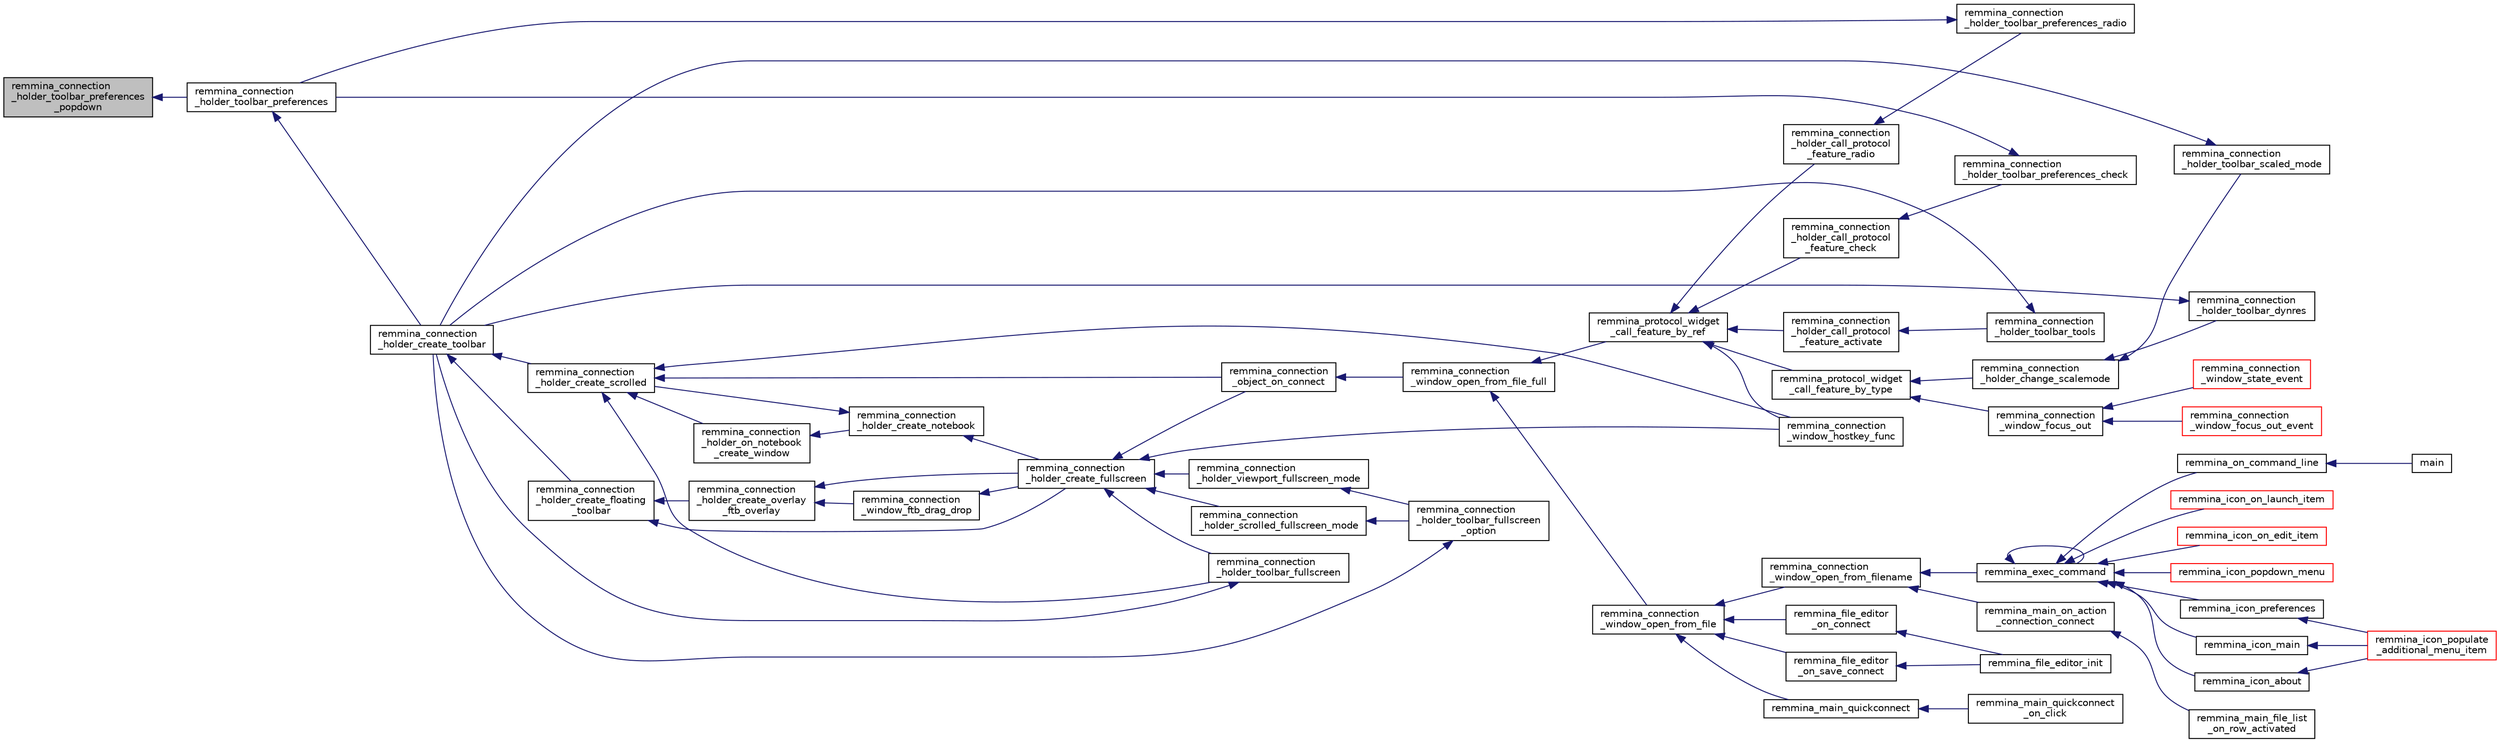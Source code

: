 digraph "remmina_connection_holder_toolbar_preferences_popdown"
{
  edge [fontname="Helvetica",fontsize="10",labelfontname="Helvetica",labelfontsize="10"];
  node [fontname="Helvetica",fontsize="10",shape=record];
  rankdir="LR";
  Node8305 [label="remmina_connection\l_holder_toolbar_preferences\l_popdown",height=0.2,width=0.4,color="black", fillcolor="grey75", style="filled", fontcolor="black"];
  Node8305 -> Node8306 [dir="back",color="midnightblue",fontsize="10",style="solid",fontname="Helvetica"];
  Node8306 [label="remmina_connection\l_holder_toolbar_preferences",height=0.2,width=0.4,color="black", fillcolor="white", style="filled",URL="$remmina__connection__window_8c.html#a78ec7d6e66d6e6569c1a9a0230c74bc8"];
  Node8306 -> Node8307 [dir="back",color="midnightblue",fontsize="10",style="solid",fontname="Helvetica"];
  Node8307 [label="remmina_connection\l_holder_create_toolbar",height=0.2,width=0.4,color="black", fillcolor="white", style="filled",URL="$remmina__connection__window_8c.html#af8138da72278e9e9000276e08a6fd984"];
  Node8307 -> Node8308 [dir="back",color="midnightblue",fontsize="10",style="solid",fontname="Helvetica"];
  Node8308 [label="remmina_connection\l_holder_create_floating\l_toolbar",height=0.2,width=0.4,color="black", fillcolor="white", style="filled",URL="$remmina__connection__window_8c.html#a967dca6c1876afc3e6bcb763f9709d43"];
  Node8308 -> Node8309 [dir="back",color="midnightblue",fontsize="10",style="solid",fontname="Helvetica"];
  Node8309 [label="remmina_connection\l_holder_create_overlay\l_ftb_overlay",height=0.2,width=0.4,color="black", fillcolor="white", style="filled",URL="$remmina__connection__window_8c.html#ab2edcb806312b3367c70fbb13c383ae0"];
  Node8309 -> Node8310 [dir="back",color="midnightblue",fontsize="10",style="solid",fontname="Helvetica"];
  Node8310 [label="remmina_connection\l_window_ftb_drag_drop",height=0.2,width=0.4,color="black", fillcolor="white", style="filled",URL="$remmina__connection__window_8c.html#a15c9b2bd929f8f2bb64d0bb6fa60f067"];
  Node8310 -> Node8311 [dir="back",color="midnightblue",fontsize="10",style="solid",fontname="Helvetica"];
  Node8311 [label="remmina_connection\l_holder_create_fullscreen",height=0.2,width=0.4,color="black", fillcolor="white", style="filled",URL="$remmina__connection__window_8c.html#ae67ca4d276339723c1ff87fc224eaccf"];
  Node8311 -> Node8312 [dir="back",color="midnightblue",fontsize="10",style="solid",fontname="Helvetica"];
  Node8312 [label="remmina_connection\l_holder_toolbar_fullscreen",height=0.2,width=0.4,color="black", fillcolor="white", style="filled",URL="$remmina__connection__window_8c.html#a02ac20f50f1b7b816bd7208127efdbee"];
  Node8312 -> Node8307 [dir="back",color="midnightblue",fontsize="10",style="solid",fontname="Helvetica"];
  Node8311 -> Node8313 [dir="back",color="midnightblue",fontsize="10",style="solid",fontname="Helvetica"];
  Node8313 [label="remmina_connection\l_holder_viewport_fullscreen_mode",height=0.2,width=0.4,color="black", fillcolor="white", style="filled",URL="$remmina__connection__window_8c.html#a0e99d0ff8c39f2c6de508eee9ef498c5"];
  Node8313 -> Node8314 [dir="back",color="midnightblue",fontsize="10",style="solid",fontname="Helvetica"];
  Node8314 [label="remmina_connection\l_holder_toolbar_fullscreen\l_option",height=0.2,width=0.4,color="black", fillcolor="white", style="filled",URL="$remmina__connection__window_8c.html#a1415cdcbed0e6fe9a7978586bf132207"];
  Node8314 -> Node8307 [dir="back",color="midnightblue",fontsize="10",style="solid",fontname="Helvetica"];
  Node8311 -> Node8315 [dir="back",color="midnightblue",fontsize="10",style="solid",fontname="Helvetica"];
  Node8315 [label="remmina_connection\l_holder_scrolled_fullscreen_mode",height=0.2,width=0.4,color="black", fillcolor="white", style="filled",URL="$remmina__connection__window_8c.html#aa25cae5c0e15e13b817b925e42a044a9"];
  Node8315 -> Node8314 [dir="back",color="midnightblue",fontsize="10",style="solid",fontname="Helvetica"];
  Node8311 -> Node8316 [dir="back",color="midnightblue",fontsize="10",style="solid",fontname="Helvetica"];
  Node8316 [label="remmina_connection\l_window_hostkey_func",height=0.2,width=0.4,color="black", fillcolor="white", style="filled",URL="$remmina__connection__window_8c.html#abef663d930076deb3105f86dabe2a9c3"];
  Node8311 -> Node8317 [dir="back",color="midnightblue",fontsize="10",style="solid",fontname="Helvetica"];
  Node8317 [label="remmina_connection\l_object_on_connect",height=0.2,width=0.4,color="black", fillcolor="white", style="filled",URL="$remmina__connection__window_8c.html#a0ad685a873ecef95ec13caba17e0c22e"];
  Node8317 -> Node8318 [dir="back",color="midnightblue",fontsize="10",style="solid",fontname="Helvetica"];
  Node8318 [label="remmina_connection\l_window_open_from_file_full",height=0.2,width=0.4,color="black", fillcolor="white", style="filled",URL="$remmina__connection__window_8h.html#adbf2b670ca3bae96a99cb0b36021a961"];
  Node8318 -> Node8319 [dir="back",color="midnightblue",fontsize="10",style="solid",fontname="Helvetica"];
  Node8319 [label="remmina_connection\l_window_open_from_file",height=0.2,width=0.4,color="black", fillcolor="white", style="filled",URL="$remmina__connection__window_8h.html#a1c7f722a89609523cc4de079cc82f23c"];
  Node8319 -> Node8320 [dir="back",color="midnightblue",fontsize="10",style="solid",fontname="Helvetica"];
  Node8320 [label="remmina_connection\l_window_open_from_filename",height=0.2,width=0.4,color="black", fillcolor="white", style="filled",URL="$remmina__connection__window_8h.html#ab0ed27ef360efc7d92906cbabf9da5db"];
  Node8320 -> Node8321 [dir="back",color="midnightblue",fontsize="10",style="solid",fontname="Helvetica"];
  Node8321 [label="remmina_exec_command",height=0.2,width=0.4,color="black", fillcolor="white", style="filled",URL="$remmina__exec_8h.html#a424cabdcff647797061e7482049d62a7"];
  Node8321 -> Node8322 [dir="back",color="midnightblue",fontsize="10",style="solid",fontname="Helvetica"];
  Node8322 [label="remmina_on_command_line",height=0.2,width=0.4,color="black", fillcolor="white", style="filled",URL="$remmina_8c.html#aeb286fc5bd52ab5382ab8cb495dc2914"];
  Node8322 -> Node8323 [dir="back",color="midnightblue",fontsize="10",style="solid",fontname="Helvetica"];
  Node8323 [label="main",height=0.2,width=0.4,color="black", fillcolor="white", style="filled",URL="$remmina_8c.html#a0ddf1224851353fc92bfbff6f499fa97"];
  Node8321 -> Node8321 [dir="back",color="midnightblue",fontsize="10",style="solid",fontname="Helvetica"];
  Node8321 -> Node8324 [dir="back",color="midnightblue",fontsize="10",style="solid",fontname="Helvetica"];
  Node8324 [label="remmina_icon_main",height=0.2,width=0.4,color="black", fillcolor="white", style="filled",URL="$remmina__icon_8c.html#a920476110ab6410c8fc8cf734109e497"];
  Node8324 -> Node8325 [dir="back",color="midnightblue",fontsize="10",style="solid",fontname="Helvetica"];
  Node8325 [label="remmina_icon_populate\l_additional_menu_item",height=0.2,width=0.4,color="red", fillcolor="white", style="filled",URL="$remmina__icon_8c.html#a8aaf73ed94cf20dcce1c7be26262cb56"];
  Node8321 -> Node8335 [dir="back",color="midnightblue",fontsize="10",style="solid",fontname="Helvetica"];
  Node8335 [label="remmina_icon_preferences",height=0.2,width=0.4,color="black", fillcolor="white", style="filled",URL="$remmina__icon_8c.html#ad3b0e3d12e4854eae05b1afea19da404"];
  Node8335 -> Node8325 [dir="back",color="midnightblue",fontsize="10",style="solid",fontname="Helvetica"];
  Node8321 -> Node8336 [dir="back",color="midnightblue",fontsize="10",style="solid",fontname="Helvetica"];
  Node8336 [label="remmina_icon_about",height=0.2,width=0.4,color="black", fillcolor="white", style="filled",URL="$remmina__icon_8c.html#a5cdf1958ef01e49889bcee2e90e2cf71"];
  Node8336 -> Node8325 [dir="back",color="midnightblue",fontsize="10",style="solid",fontname="Helvetica"];
  Node8321 -> Node8337 [dir="back",color="midnightblue",fontsize="10",style="solid",fontname="Helvetica"];
  Node8337 [label="remmina_icon_on_launch_item",height=0.2,width=0.4,color="red", fillcolor="white", style="filled",URL="$remmina__icon_8c.html#ad1699688680e12abcfd5c74dd2f76d83"];
  Node8321 -> Node8340 [dir="back",color="midnightblue",fontsize="10",style="solid",fontname="Helvetica"];
  Node8340 [label="remmina_icon_on_edit_item",height=0.2,width=0.4,color="red", fillcolor="white", style="filled",URL="$remmina__icon_8c.html#af8708120906a8dc41a7998ebf9ecd129"];
  Node8321 -> Node8341 [dir="back",color="midnightblue",fontsize="10",style="solid",fontname="Helvetica"];
  Node8341 [label="remmina_icon_popdown_menu",height=0.2,width=0.4,color="red", fillcolor="white", style="filled",URL="$remmina__icon_8c.html#a444be76e3c3a065279c5f9abc7fae833"];
  Node8320 -> Node8342 [dir="back",color="midnightblue",fontsize="10",style="solid",fontname="Helvetica"];
  Node8342 [label="remmina_main_on_action\l_connection_connect",height=0.2,width=0.4,color="black", fillcolor="white", style="filled",URL="$remmina__main_8c.html#ae023d1cb099a4f7bee79f13760566cbf"];
  Node8342 -> Node8343 [dir="back",color="midnightblue",fontsize="10",style="solid",fontname="Helvetica"];
  Node8343 [label="remmina_main_file_list\l_on_row_activated",height=0.2,width=0.4,color="black", fillcolor="white", style="filled",URL="$remmina__main_8c.html#aba1a89a2400c5cc8373c6bd34602ac10"];
  Node8319 -> Node8344 [dir="back",color="midnightblue",fontsize="10",style="solid",fontname="Helvetica"];
  Node8344 [label="remmina_file_editor\l_on_connect",height=0.2,width=0.4,color="black", fillcolor="white", style="filled",URL="$remmina__file__editor_8c.html#a73b8581fd1fd77532b748d91a2951f25"];
  Node8344 -> Node8328 [dir="back",color="midnightblue",fontsize="10",style="solid",fontname="Helvetica"];
  Node8328 [label="remmina_file_editor_init",height=0.2,width=0.4,color="black", fillcolor="white", style="filled",URL="$remmina__file__editor_8c.html#a9afd8d41c66f547320930eb331f3124d"];
  Node8319 -> Node8329 [dir="back",color="midnightblue",fontsize="10",style="solid",fontname="Helvetica"];
  Node8329 [label="remmina_file_editor\l_on_save_connect",height=0.2,width=0.4,color="black", fillcolor="white", style="filled",URL="$remmina__file__editor_8c.html#a57224f3f69f04f398de563b71be6b18e"];
  Node8329 -> Node8328 [dir="back",color="midnightblue",fontsize="10",style="solid",fontname="Helvetica"];
  Node8319 -> Node8345 [dir="back",color="midnightblue",fontsize="10",style="solid",fontname="Helvetica"];
  Node8345 [label="remmina_main_quickconnect",height=0.2,width=0.4,color="black", fillcolor="white", style="filled",URL="$remmina__main_8c.html#a802458852abacebfb16f1f4295806a01"];
  Node8345 -> Node8346 [dir="back",color="midnightblue",fontsize="10",style="solid",fontname="Helvetica"];
  Node8346 [label="remmina_main_quickconnect\l_on_click",height=0.2,width=0.4,color="black", fillcolor="white", style="filled",URL="$remmina__main_8c.html#a210e9e04c7c97cc86412044de31f659d"];
  Node8318 -> Node8347 [dir="back",color="midnightblue",fontsize="10",style="solid",fontname="Helvetica"];
  Node8347 [label="remmina_protocol_widget\l_call_feature_by_ref",height=0.2,width=0.4,color="black", fillcolor="white", style="filled",URL="$remmina__protocol__widget_8h.html#a605b69a9aa4393024369cc5070488692"];
  Node8347 -> Node8348 [dir="back",color="midnightblue",fontsize="10",style="solid",fontname="Helvetica"];
  Node8348 [label="remmina_connection\l_holder_call_protocol\l_feature_radio",height=0.2,width=0.4,color="black", fillcolor="white", style="filled",URL="$remmina__connection__window_8c.html#a86280cb973101817f7410af393bc2f98"];
  Node8348 -> Node8349 [dir="back",color="midnightblue",fontsize="10",style="solid",fontname="Helvetica"];
  Node8349 [label="remmina_connection\l_holder_toolbar_preferences_radio",height=0.2,width=0.4,color="black", fillcolor="white", style="filled",URL="$remmina__connection__window_8c.html#a1ddab4aacc284c606ab237eae9c0b5a9"];
  Node8349 -> Node8306 [dir="back",color="midnightblue",fontsize="10",style="solid",fontname="Helvetica"];
  Node8347 -> Node8350 [dir="back",color="midnightblue",fontsize="10",style="solid",fontname="Helvetica"];
  Node8350 [label="remmina_connection\l_holder_call_protocol\l_feature_check",height=0.2,width=0.4,color="black", fillcolor="white", style="filled",URL="$remmina__connection__window_8c.html#a8d924ded7fe147df8b5f113e2fb1d6e7"];
  Node8350 -> Node8351 [dir="back",color="midnightblue",fontsize="10",style="solid",fontname="Helvetica"];
  Node8351 [label="remmina_connection\l_holder_toolbar_preferences_check",height=0.2,width=0.4,color="black", fillcolor="white", style="filled",URL="$remmina__connection__window_8c.html#ada0dce340f5f1484c496a2357e8a2c69"];
  Node8351 -> Node8306 [dir="back",color="midnightblue",fontsize="10",style="solid",fontname="Helvetica"];
  Node8347 -> Node8352 [dir="back",color="midnightblue",fontsize="10",style="solid",fontname="Helvetica"];
  Node8352 [label="remmina_connection\l_holder_call_protocol\l_feature_activate",height=0.2,width=0.4,color="black", fillcolor="white", style="filled",URL="$remmina__connection__window_8c.html#a4507b43c6fd10bc68d9512c6b253a552"];
  Node8352 -> Node8353 [dir="back",color="midnightblue",fontsize="10",style="solid",fontname="Helvetica"];
  Node8353 [label="remmina_connection\l_holder_toolbar_tools",height=0.2,width=0.4,color="black", fillcolor="white", style="filled",URL="$remmina__connection__window_8c.html#a51cc0b2274049920f67c71047bd76213"];
  Node8353 -> Node8307 [dir="back",color="midnightblue",fontsize="10",style="solid",fontname="Helvetica"];
  Node8347 -> Node8316 [dir="back",color="midnightblue",fontsize="10",style="solid",fontname="Helvetica"];
  Node8347 -> Node8354 [dir="back",color="midnightblue",fontsize="10",style="solid",fontname="Helvetica"];
  Node8354 [label="remmina_protocol_widget\l_call_feature_by_type",height=0.2,width=0.4,color="black", fillcolor="white", style="filled",URL="$remmina__protocol__widget_8h.html#a6a630e96e5b914d60d678ae8eaad4cd9"];
  Node8354 -> Node8355 [dir="back",color="midnightblue",fontsize="10",style="solid",fontname="Helvetica"];
  Node8355 [label="remmina_connection\l_holder_change_scalemode",height=0.2,width=0.4,color="black", fillcolor="white", style="filled",URL="$remmina__connection__window_8c.html#a5565ebedf82eb9f2d54b7f447b4c930e"];
  Node8355 -> Node8356 [dir="back",color="midnightblue",fontsize="10",style="solid",fontname="Helvetica"];
  Node8356 [label="remmina_connection\l_holder_toolbar_dynres",height=0.2,width=0.4,color="black", fillcolor="white", style="filled",URL="$remmina__connection__window_8c.html#a576e3800c7371f63b27e3832848ac4e5"];
  Node8356 -> Node8307 [dir="back",color="midnightblue",fontsize="10",style="solid",fontname="Helvetica"];
  Node8355 -> Node8357 [dir="back",color="midnightblue",fontsize="10",style="solid",fontname="Helvetica"];
  Node8357 [label="remmina_connection\l_holder_toolbar_scaled_mode",height=0.2,width=0.4,color="black", fillcolor="white", style="filled",URL="$remmina__connection__window_8c.html#ad6136dd7c0867a5a5f1c0b0645632ee4"];
  Node8357 -> Node8307 [dir="back",color="midnightblue",fontsize="10",style="solid",fontname="Helvetica"];
  Node8354 -> Node8358 [dir="back",color="midnightblue",fontsize="10",style="solid",fontname="Helvetica"];
  Node8358 [label="remmina_connection\l_window_focus_out",height=0.2,width=0.4,color="black", fillcolor="white", style="filled",URL="$remmina__connection__window_8c.html#a8c242e0a7ee57ed79099c330d696b43f"];
  Node8358 -> Node8359 [dir="back",color="midnightblue",fontsize="10",style="solid",fontname="Helvetica"];
  Node8359 [label="remmina_connection\l_window_focus_out_event",height=0.2,width=0.4,color="red", fillcolor="white", style="filled",URL="$remmina__connection__window_8c.html#a539828a1dd435bee083d82136691176c"];
  Node8358 -> Node8364 [dir="back",color="midnightblue",fontsize="10",style="solid",fontname="Helvetica"];
  Node8364 [label="remmina_connection\l_window_state_event",height=0.2,width=0.4,color="red", fillcolor="white", style="filled",URL="$remmina__connection__window_8c.html#a174d5b1e983a96c98aae2e8078f462bd"];
  Node8309 -> Node8311 [dir="back",color="midnightblue",fontsize="10",style="solid",fontname="Helvetica"];
  Node8308 -> Node8311 [dir="back",color="midnightblue",fontsize="10",style="solid",fontname="Helvetica"];
  Node8307 -> Node8361 [dir="back",color="midnightblue",fontsize="10",style="solid",fontname="Helvetica"];
  Node8361 [label="remmina_connection\l_holder_create_scrolled",height=0.2,width=0.4,color="black", fillcolor="white", style="filled",URL="$remmina__connection__window_8c.html#a57b3656c37df65d276ddd50a16906dc7"];
  Node8361 -> Node8312 [dir="back",color="midnightblue",fontsize="10",style="solid",fontname="Helvetica"];
  Node8361 -> Node8362 [dir="back",color="midnightblue",fontsize="10",style="solid",fontname="Helvetica"];
  Node8362 [label="remmina_connection\l_holder_on_notebook\l_create_window",height=0.2,width=0.4,color="black", fillcolor="white", style="filled",URL="$remmina__connection__window_8c.html#a2f5fc595c1aad851962aa58e2009bcce"];
  Node8362 -> Node8363 [dir="back",color="midnightblue",fontsize="10",style="solid",fontname="Helvetica"];
  Node8363 [label="remmina_connection\l_holder_create_notebook",height=0.2,width=0.4,color="black", fillcolor="white", style="filled",URL="$remmina__connection__window_8c.html#ae616dc409c5775dc73d9a83c1f081705"];
  Node8363 -> Node8361 [dir="back",color="midnightblue",fontsize="10",style="solid",fontname="Helvetica"];
  Node8363 -> Node8311 [dir="back",color="midnightblue",fontsize="10",style="solid",fontname="Helvetica"];
  Node8361 -> Node8316 [dir="back",color="midnightblue",fontsize="10",style="solid",fontname="Helvetica"];
  Node8361 -> Node8317 [dir="back",color="midnightblue",fontsize="10",style="solid",fontname="Helvetica"];
}
